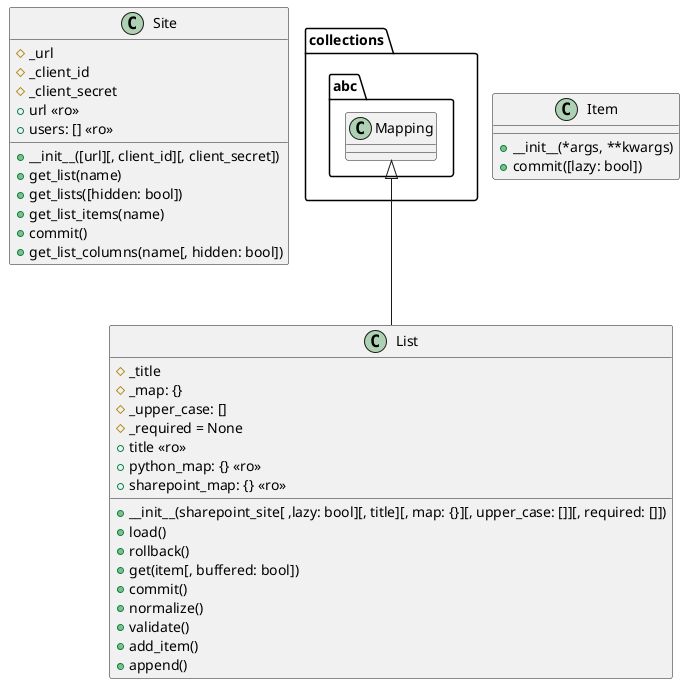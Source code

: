 @startuml

package collections.abc {
    class Mapping
}

class Site {
    # _url
    # _client_id
    # _client_secret
    + __init__([url][, client_id][, client_secret])
    + get_list(name)
    + url <<ro>>
    + get_lists([hidden: bool])
    + get_list_items(name)
    + commit()
    + get_list_columns(name[, hidden: bool])
    + users: [] <<ro>>
}

class List {
    # _title
    # _map: {}
    # _upper_case: []
    # _required = None
    + title <<ro>>
    + __init__(sharepoint_site[ ,lazy: bool][, title][, map: {}][, upper_case: []][, required: []])
    + load()
    + rollback()
    + get(item[, buffered: bool])
    + commit()
    + python_map: {} <<ro>>
    + sharepoint_map: {} <<ro>>
    + normalize()
    + validate()
    + add_item()
    + append()
}

Mapping <|-- List


class Item {
    + __init__(*args, **kwargs)
    + commit([lazy: bool])
}


@enduml